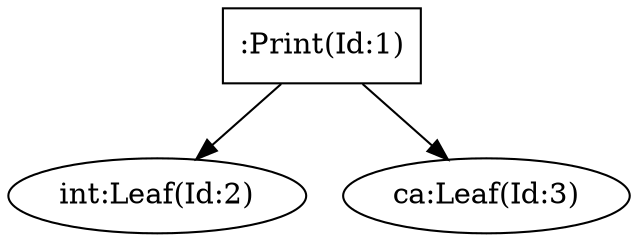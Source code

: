 digraph G{":Print(Id:1)" [shape = box];":Print(Id:1)"->"int:Leaf(Id:2)";":Print(Id:1)"->"ca:Leaf(Id:3)";}